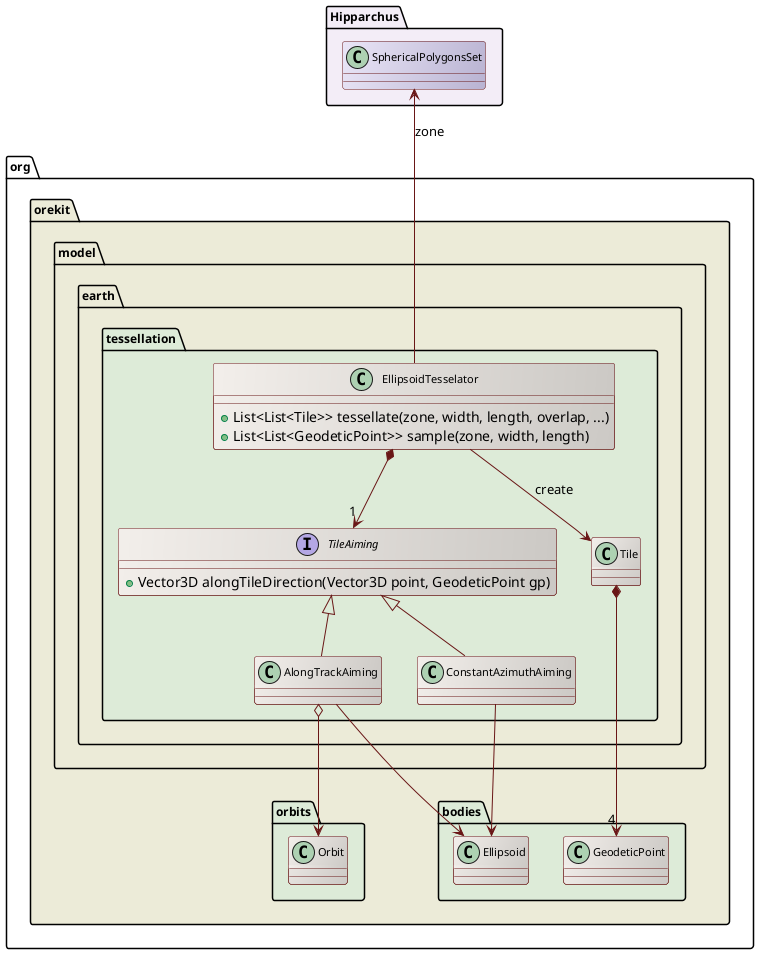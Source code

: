 ' Copyright 2002-2020 CS Systèmes d'Information
' Licensed to CS Systèmes d'Information (CS) under one or more
' contributor license agreements.  See the NOTICE file distributed with
' this work for additional information regarding copyright ownership.
' CS licenses this file to You under the Apache License, Version 2.0
' (the "License"); you may not use this file except in compliance with
' the License.  You may obtain a copy of the License at
'
'   http://www.apache.org/licenses/LICENSE-2.0
'
' Unless required by applicable law or agreed to in writing, software
' distributed under the License is distributed on an "AS IS" BASIS,
' WITHOUT WARRANTIES OR CONDITIONS OF ANY KIND, either express or implied.
' See the License for the specific language governing permissions and
' limitations under the License.
 
@startuml

  skinparam svek                  true
  skinparam ClassBackgroundColor  #F3EFEB/CCC9C5
  skinparam ClassArrowColor       #691616
  skinparam ClassBorderColor      #691616
  skinparam NoteBackgroundColor   #F3EFEB
  skinparam NoteBorderColor       #691616
  skinparam NoteFontColor         #691616
  skinparam ClassFontSize         11
  skinparam PackageFontSize       12

  package "Hipparchus" #F3EDF7 {
    class SphericalPolygonsSet #EAE6F7/B9B3D2
  }

  package org.orekit #ECEBD8 {

    package model.earth.tessellation #DDEBD8 {

      class EllipsoidTesselator {
        +List<List<Tile>> tessellate(zone, width, length, overlap, ...)
        +List<List<GeodeticPoint>> sample(zone, width, length)
      }

      interface TileAiming {
        +Vector3D alongTileDirection(Vector3D point, GeodeticPoint gp)
      }

      class AlongTrackAiming
      class ConstantAzimuthAiming

      class Tile

      SphericalPolygonsSet <-- EllipsoidTesselator : zone
      EllipsoidTesselator *--> "1" TileAiming
      EllipsoidTesselator  -->     Tile : create
      TileAiming          <|--     AlongTrackAiming
      TileAiming          <|--     ConstantAzimuthAiming

   }

    package bodies #DDEBD8 {
      class Ellipsoid
      class GeodeticPoint
      AlongTrackAiming       -->     Ellipsoid
      ConstantAzimuthAiming  -->     Ellipsoid
      Tile                  *--> "4" GeodeticPoint
    }

    package orbits #DDEBD8 {
      class Orbit
      AlongTrackAiming o--> Orbit
    }

  }

@enduml

